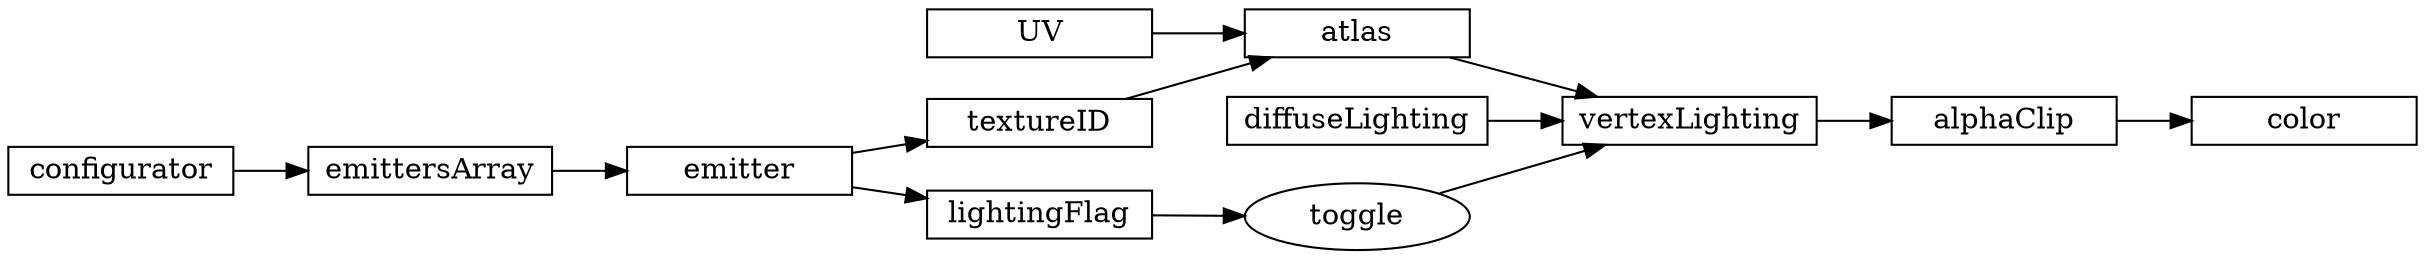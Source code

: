 digraph G {
    rankdir=LR;
    node [shape=record, width=.1, height=.1];
    node [width = 1.5];

    UV -> atlas -> vertexLighting -> alphaClip -> color
    textureID -> atlas

    diffuseLighting -> vertexLighting

    toggle [shape=ellipse]
    toggle -> vertexLighting

    configurator -> emittersArray -> emitter -> lightingFlag -> toggle
    emitter -> textureID
    // atlas -> configurator
}